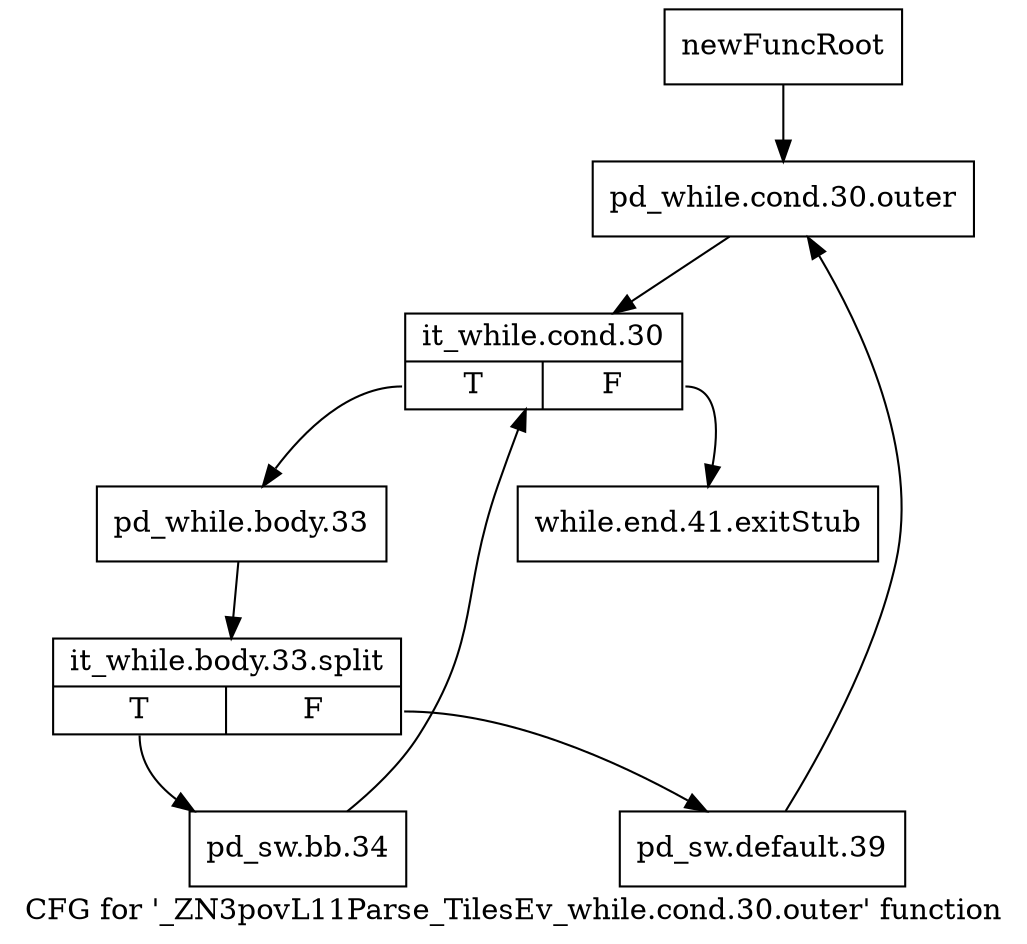 digraph "CFG for '_ZN3povL11Parse_TilesEv_while.cond.30.outer' function" {
	label="CFG for '_ZN3povL11Parse_TilesEv_while.cond.30.outer' function";

	Node0x2866690 [shape=record,label="{newFuncRoot}"];
	Node0x2866690 -> Node0x295e390;
	Node0x295e340 [shape=record,label="{while.end.41.exitStub}"];
	Node0x295e390 [shape=record,label="{pd_while.cond.30.outer}"];
	Node0x295e390 -> Node0x295e3e0;
	Node0x295e3e0 [shape=record,label="{it_while.cond.30|{<s0>T|<s1>F}}"];
	Node0x295e3e0:s0 -> Node0x295e430;
	Node0x295e3e0:s1 -> Node0x295e340;
	Node0x295e430 [shape=record,label="{pd_while.body.33}"];
	Node0x295e430 -> Node0x3904fb0;
	Node0x3904fb0 [shape=record,label="{it_while.body.33.split|{<s0>T|<s1>F}}"];
	Node0x3904fb0:s0 -> Node0x295e4d0;
	Node0x3904fb0:s1 -> Node0x295e480;
	Node0x295e480 [shape=record,label="{pd_sw.default.39}"];
	Node0x295e480 -> Node0x295e390;
	Node0x295e4d0 [shape=record,label="{pd_sw.bb.34}"];
	Node0x295e4d0 -> Node0x295e3e0;
}
